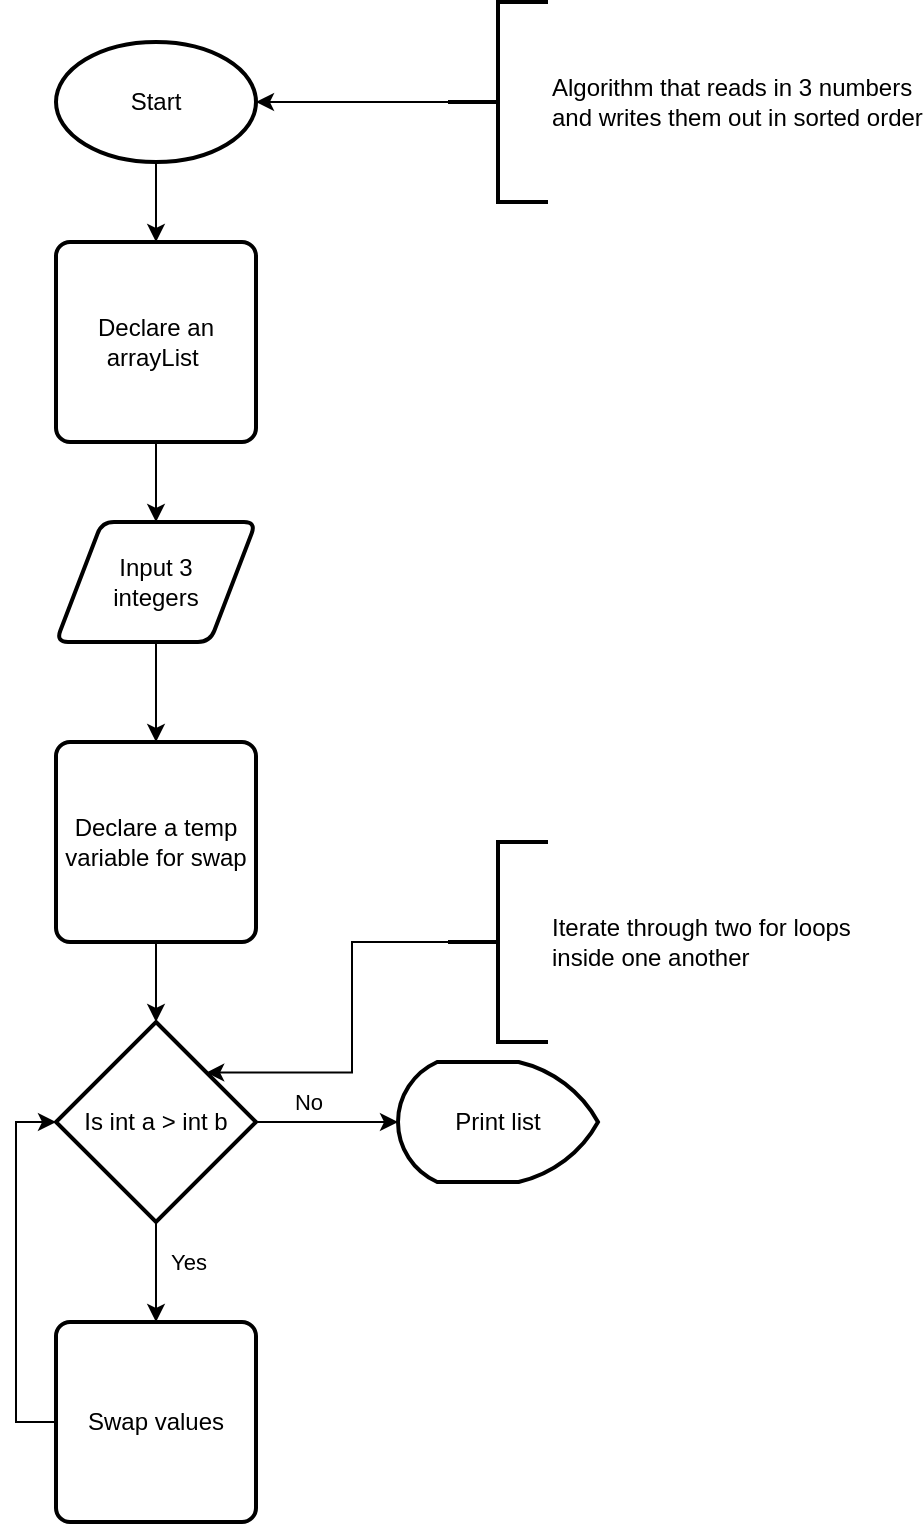 <mxfile version="20.8.23" type="github">
  <diagram id="C5RBs43oDa-KdzZeNtuy" name="Page-1">
    <mxGraphModel dx="1323" dy="1916" grid="1" gridSize="10" guides="1" tooltips="1" connect="1" arrows="1" fold="1" page="1" pageScale="1" pageWidth="827" pageHeight="1169" math="0" shadow="0">
      <root>
        <mxCell id="WIyWlLk6GJQsqaUBKTNV-0" />
        <mxCell id="WIyWlLk6GJQsqaUBKTNV-1" parent="WIyWlLk6GJQsqaUBKTNV-0" />
        <mxCell id="lsqHR4O3voGMjDfET8ep-8" value="" style="edgeStyle=orthogonalEdgeStyle;rounded=0;orthogonalLoop=1;jettySize=auto;html=1;entryX=0.5;entryY=0;entryDx=0;entryDy=0;" edge="1" parent="WIyWlLk6GJQsqaUBKTNV-1" source="lsqHR4O3voGMjDfET8ep-2" target="lsqHR4O3voGMjDfET8ep-9">
          <mxGeometry relative="1" as="geometry" />
        </mxCell>
        <mxCell id="lsqHR4O3voGMjDfET8ep-2" value="Declare an arrayList&amp;nbsp;" style="rounded=1;whiteSpace=wrap;html=1;absoluteArcSize=1;arcSize=14;strokeWidth=2;" vertex="1" parent="WIyWlLk6GJQsqaUBKTNV-1">
          <mxGeometry x="314" y="120" width="100" height="100" as="geometry" />
        </mxCell>
        <mxCell id="lsqHR4O3voGMjDfET8ep-4" value="" style="edgeStyle=orthogonalEdgeStyle;rounded=0;orthogonalLoop=1;jettySize=auto;html=1;" edge="1" parent="WIyWlLk6GJQsqaUBKTNV-1" source="lsqHR4O3voGMjDfET8ep-3" target="lsqHR4O3voGMjDfET8ep-2">
          <mxGeometry relative="1" as="geometry" />
        </mxCell>
        <mxCell id="lsqHR4O3voGMjDfET8ep-3" value="Start" style="strokeWidth=2;html=1;shape=mxgraph.flowchart.start_1;whiteSpace=wrap;" vertex="1" parent="WIyWlLk6GJQsqaUBKTNV-1">
          <mxGeometry x="314" y="20" width="100" height="60" as="geometry" />
        </mxCell>
        <mxCell id="lsqHR4O3voGMjDfET8ep-6" value="" style="edgeStyle=orthogonalEdgeStyle;rounded=0;orthogonalLoop=1;jettySize=auto;html=1;" edge="1" parent="WIyWlLk6GJQsqaUBKTNV-1" source="lsqHR4O3voGMjDfET8ep-5" target="lsqHR4O3voGMjDfET8ep-3">
          <mxGeometry relative="1" as="geometry" />
        </mxCell>
        <mxCell id="lsqHR4O3voGMjDfET8ep-5" value="Algorithm that reads in 3 numbers &lt;br&gt;and writes them out in sorted order" style="strokeWidth=2;html=1;shape=mxgraph.flowchart.annotation_2;align=left;labelPosition=right;pointerEvents=1;" vertex="1" parent="WIyWlLk6GJQsqaUBKTNV-1">
          <mxGeometry x="510" width="50" height="100" as="geometry" />
        </mxCell>
        <mxCell id="lsqHR4O3voGMjDfET8ep-12" value="" style="edgeStyle=orthogonalEdgeStyle;rounded=0;orthogonalLoop=1;jettySize=auto;html=1;" edge="1" parent="WIyWlLk6GJQsqaUBKTNV-1" source="lsqHR4O3voGMjDfET8ep-7" target="lsqHR4O3voGMjDfET8ep-11">
          <mxGeometry relative="1" as="geometry" />
        </mxCell>
        <mxCell id="lsqHR4O3voGMjDfET8ep-7" value="Declare a temp variable for swap" style="rounded=1;whiteSpace=wrap;html=1;absoluteArcSize=1;arcSize=14;strokeWidth=2;" vertex="1" parent="WIyWlLk6GJQsqaUBKTNV-1">
          <mxGeometry x="314" y="370" width="100" height="100" as="geometry" />
        </mxCell>
        <mxCell id="lsqHR4O3voGMjDfET8ep-10" value="" style="edgeStyle=orthogonalEdgeStyle;rounded=0;orthogonalLoop=1;jettySize=auto;html=1;" edge="1" parent="WIyWlLk6GJQsqaUBKTNV-1" source="lsqHR4O3voGMjDfET8ep-9" target="lsqHR4O3voGMjDfET8ep-7">
          <mxGeometry relative="1" as="geometry" />
        </mxCell>
        <mxCell id="lsqHR4O3voGMjDfET8ep-9" value="Input 3 &lt;br&gt;integers" style="shape=parallelogram;html=1;strokeWidth=2;perimeter=parallelogramPerimeter;whiteSpace=wrap;rounded=1;arcSize=12;size=0.23;" vertex="1" parent="WIyWlLk6GJQsqaUBKTNV-1">
          <mxGeometry x="314" y="260" width="100" height="60" as="geometry" />
        </mxCell>
        <mxCell id="lsqHR4O3voGMjDfET8ep-16" value="No" style="edgeStyle=orthogonalEdgeStyle;rounded=0;orthogonalLoop=1;jettySize=auto;html=1;" edge="1" parent="WIyWlLk6GJQsqaUBKTNV-1" source="lsqHR4O3voGMjDfET8ep-11" target="lsqHR4O3voGMjDfET8ep-15">
          <mxGeometry x="-0.267" y="10" relative="1" as="geometry">
            <Array as="points">
              <mxPoint x="440" y="560" />
              <mxPoint x="440" y="560" />
            </Array>
            <mxPoint as="offset" />
          </mxGeometry>
        </mxCell>
        <mxCell id="lsqHR4O3voGMjDfET8ep-18" value="Yes" style="edgeStyle=orthogonalEdgeStyle;rounded=0;orthogonalLoop=1;jettySize=auto;html=1;" edge="1" parent="WIyWlLk6GJQsqaUBKTNV-1" source="lsqHR4O3voGMjDfET8ep-11" target="lsqHR4O3voGMjDfET8ep-17">
          <mxGeometry x="-0.2" y="16" relative="1" as="geometry">
            <mxPoint as="offset" />
          </mxGeometry>
        </mxCell>
        <mxCell id="lsqHR4O3voGMjDfET8ep-11" value="Is int a &amp;gt; int b" style="strokeWidth=2;html=1;shape=mxgraph.flowchart.decision;whiteSpace=wrap;" vertex="1" parent="WIyWlLk6GJQsqaUBKTNV-1">
          <mxGeometry x="314" y="510" width="100" height="100" as="geometry" />
        </mxCell>
        <UserObject label="" tooltip="" id="lsqHR4O3voGMjDfET8ep-14">
          <mxCell style="edgeStyle=orthogonalEdgeStyle;rounded=0;orthogonalLoop=1;jettySize=auto;html=1;entryX=0.751;entryY=0.253;entryDx=0;entryDy=0;entryPerimeter=0;" edge="1" parent="WIyWlLk6GJQsqaUBKTNV-1" source="lsqHR4O3voGMjDfET8ep-13" target="lsqHR4O3voGMjDfET8ep-11">
            <mxGeometry relative="1" as="geometry">
              <mxPoint x="460" y="470" as="targetPoint" />
            </mxGeometry>
          </mxCell>
        </UserObject>
        <mxCell id="lsqHR4O3voGMjDfET8ep-13" value="Iterate through two for loops&lt;br&gt;inside one another" style="strokeWidth=2;html=1;shape=mxgraph.flowchart.annotation_2;align=left;labelPosition=right;pointerEvents=1;" vertex="1" parent="WIyWlLk6GJQsqaUBKTNV-1">
          <mxGeometry x="510" y="420" width="50" height="100" as="geometry" />
        </mxCell>
        <mxCell id="lsqHR4O3voGMjDfET8ep-15" value="Print list" style="strokeWidth=2;html=1;shape=mxgraph.flowchart.display;whiteSpace=wrap;direction=west;" vertex="1" parent="WIyWlLk6GJQsqaUBKTNV-1">
          <mxGeometry x="485" y="530" width="100" height="60" as="geometry" />
        </mxCell>
        <mxCell id="lsqHR4O3voGMjDfET8ep-19" style="edgeStyle=orthogonalEdgeStyle;rounded=0;orthogonalLoop=1;jettySize=auto;html=1;entryX=0;entryY=0.5;entryDx=0;entryDy=0;entryPerimeter=0;exitX=0;exitY=0.5;exitDx=0;exitDy=0;" edge="1" parent="WIyWlLk6GJQsqaUBKTNV-1" source="lsqHR4O3voGMjDfET8ep-17" target="lsqHR4O3voGMjDfET8ep-11">
          <mxGeometry relative="1" as="geometry" />
        </mxCell>
        <mxCell id="lsqHR4O3voGMjDfET8ep-17" value="Swap values" style="rounded=1;whiteSpace=wrap;html=1;absoluteArcSize=1;arcSize=14;strokeWidth=2;" vertex="1" parent="WIyWlLk6GJQsqaUBKTNV-1">
          <mxGeometry x="314" y="660" width="100" height="100" as="geometry" />
        </mxCell>
      </root>
    </mxGraphModel>
  </diagram>
</mxfile>
